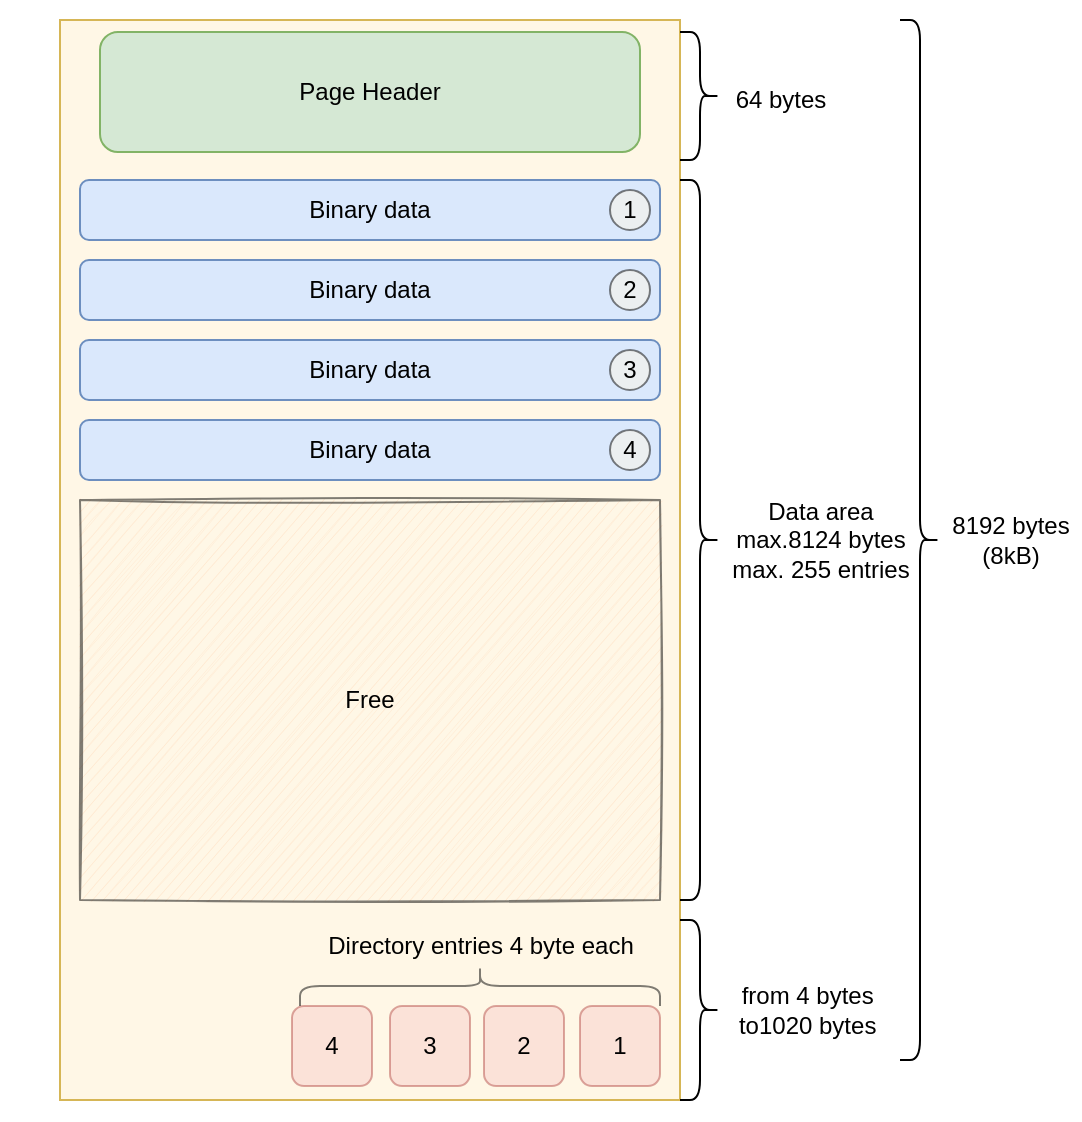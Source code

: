 <mxfile version="14.4.3" type="device"><diagram id="hdGP6MFMagtiW5J8Diuq" name="Seite-1"><mxGraphModel dx="1422" dy="822" grid="1" gridSize="10" guides="1" tooltips="1" connect="1" arrows="1" fold="1" page="1" pageScale="1" pageWidth="583" pageHeight="827" math="0" shadow="0"><root><mxCell id="0"/><mxCell id="1" parent="0"/><mxCell id="pMBSaKBCZUy65_CZLLB_-33" value="" style="rounded=0;whiteSpace=wrap;html=1;shadow=0;glass=0;sketch=0;opacity=50;strokeColor=none;" vertex="1" parent="1"><mxGeometry x="30" y="30" width="540" height="560" as="geometry"/></mxCell><mxCell id="Bokxu0D1k4mGIi9j-dMM-1" value="" style="rounded=0;whiteSpace=wrap;html=1;strokeColor=#d6b656;fillColor=#FFF7E6;" parent="1" vertex="1"><mxGeometry x="60" y="40" width="310" height="540" as="geometry"/></mxCell><mxCell id="Bokxu0D1k4mGIi9j-dMM-2" value="" style="shape=curlyBracket;whiteSpace=wrap;html=1;rounded=1;flipH=1;" parent="1" vertex="1"><mxGeometry x="370" y="46" width="20" height="64" as="geometry"/></mxCell><mxCell id="pMBSaKBCZUy65_CZLLB_-2" value="Page Header" style="rounded=1;whiteSpace=wrap;html=1;fillColor=#d5e8d4;strokeColor=#82b366;" vertex="1" parent="1"><mxGeometry x="80" y="46" width="270" height="60" as="geometry"/></mxCell><mxCell id="pMBSaKBCZUy65_CZLLB_-3" value="64 bytes" style="text;html=1;align=center;verticalAlign=middle;resizable=0;points=[];autosize=1;" vertex="1" parent="1"><mxGeometry x="390" y="70" width="60" height="20" as="geometry"/></mxCell><mxCell id="pMBSaKBCZUy65_CZLLB_-5" value="Binary data" style="rounded=1;whiteSpace=wrap;html=1;fillColor=#dae8fc;strokeColor=#6c8ebf;" vertex="1" parent="1"><mxGeometry x="70" y="120" width="290" height="30" as="geometry"/></mxCell><mxCell id="pMBSaKBCZUy65_CZLLB_-7" value="Binary data" style="rounded=1;whiteSpace=wrap;html=1;fillColor=#dae8fc;strokeColor=#6c8ebf;" vertex="1" parent="1"><mxGeometry x="70" y="160" width="290" height="30" as="geometry"/></mxCell><mxCell id="pMBSaKBCZUy65_CZLLB_-8" value="Binary data" style="rounded=1;whiteSpace=wrap;html=1;fillColor=#dae8fc;strokeColor=#6c8ebf;" vertex="1" parent="1"><mxGeometry x="70" y="200" width="290" height="30" as="geometry"/></mxCell><mxCell id="pMBSaKBCZUy65_CZLLB_-9" value="Binary data" style="rounded=1;whiteSpace=wrap;html=1;fillColor=#dae8fc;strokeColor=#6c8ebf;" vertex="1" parent="1"><mxGeometry x="70" y="240" width="290" height="30" as="geometry"/></mxCell><mxCell id="pMBSaKBCZUy65_CZLLB_-10" value="Free" style="rounded=0;whiteSpace=wrap;html=1;fillColor=#ffe6cc;sketch=1;glass=0;shadow=0;perimeterSpacing=0;opacity=50;" vertex="1" parent="1"><mxGeometry x="70" y="280" width="290" height="200" as="geometry"/></mxCell><mxCell id="pMBSaKBCZUy65_CZLLB_-11" value="" style="shape=curlyBracket;whiteSpace=wrap;html=1;rounded=1;flipH=1;" vertex="1" parent="1"><mxGeometry x="480" y="40" width="20" height="520" as="geometry"/></mxCell><mxCell id="pMBSaKBCZUy65_CZLLB_-12" value="8192 bytes&lt;br&gt;(8kB)" style="text;html=1;align=center;verticalAlign=middle;resizable=0;points=[];autosize=1;" vertex="1" parent="1"><mxGeometry x="500" y="285" width="70" height="30" as="geometry"/></mxCell><mxCell id="pMBSaKBCZUy65_CZLLB_-15" value="" style="shape=curlyBracket;whiteSpace=wrap;html=1;rounded=1;flipH=1;size=0.5;" vertex="1" parent="1"><mxGeometry x="370" y="120" width="20" height="360" as="geometry"/></mxCell><mxCell id="pMBSaKBCZUy65_CZLLB_-16" value="Data area&lt;br&gt;max.8124 bytes&lt;br&gt;max. 255 entries" style="text;html=1;align=center;verticalAlign=middle;resizable=0;points=[];autosize=1;" vertex="1" parent="1"><mxGeometry x="390" y="275" width="100" height="50" as="geometry"/></mxCell><mxCell id="pMBSaKBCZUy65_CZLLB_-17" value="1" style="rounded=1;whiteSpace=wrap;html=1;shadow=0;glass=0;sketch=0;strokeColor=#b85450;fillColor=#f8cecc;opacity=50;" vertex="1" parent="1"><mxGeometry x="320" y="533" width="40" height="40" as="geometry"/></mxCell><mxCell id="pMBSaKBCZUy65_CZLLB_-18" value="2" style="rounded=1;whiteSpace=wrap;html=1;shadow=0;glass=0;sketch=0;strokeColor=#b85450;fillColor=#f8cecc;opacity=50;" vertex="1" parent="1"><mxGeometry x="272" y="533" width="40" height="40" as="geometry"/></mxCell><mxCell id="pMBSaKBCZUy65_CZLLB_-19" value="3" style="rounded=1;whiteSpace=wrap;html=1;shadow=0;glass=0;sketch=0;strokeColor=#b85450;fillColor=#f8cecc;opacity=50;" vertex="1" parent="1"><mxGeometry x="225" y="533" width="40" height="40" as="geometry"/></mxCell><mxCell id="pMBSaKBCZUy65_CZLLB_-20" value="4" style="rounded=1;whiteSpace=wrap;html=1;shadow=0;glass=0;sketch=0;strokeColor=#b85450;fillColor=#f8cecc;opacity=50;" vertex="1" parent="1"><mxGeometry x="176" y="533" width="40" height="40" as="geometry"/></mxCell><mxCell id="pMBSaKBCZUy65_CZLLB_-22" value="" style="shape=curlyBracket;whiteSpace=wrap;html=1;rounded=1;shadow=0;glass=0;sketch=0;opacity=50;flipV=0;direction=south;" vertex="1" parent="1"><mxGeometry x="180" y="513" width="180" height="20" as="geometry"/></mxCell><mxCell id="pMBSaKBCZUy65_CZLLB_-23" value="Directory entries 4 byte each" style="text;html=1;align=center;verticalAlign=middle;resizable=0;points=[];autosize=1;" vertex="1" parent="1"><mxGeometry x="185" y="493" width="170" height="20" as="geometry"/></mxCell><mxCell id="pMBSaKBCZUy65_CZLLB_-24" value="" style="shape=curlyBracket;whiteSpace=wrap;html=1;rounded=1;flipH=1;" vertex="1" parent="1"><mxGeometry x="370" y="490" width="20" height="90" as="geometry"/></mxCell><mxCell id="pMBSaKBCZUy65_CZLLB_-26" value="from 4 bytes&amp;nbsp;&lt;br&gt;to1020 bytes&amp;nbsp;" style="text;html=1;align=center;verticalAlign=middle;resizable=0;points=[];autosize=1;" vertex="1" parent="1"><mxGeometry x="390" y="520" width="90" height="30" as="geometry"/></mxCell><mxCell id="pMBSaKBCZUy65_CZLLB_-28" value="1" style="ellipse;whiteSpace=wrap;html=1;aspect=fixed;rounded=1;shadow=0;glass=0;sketch=0;strokeColor=#000000;fillColor=#FFF7E6;opacity=50;" vertex="1" parent="1"><mxGeometry x="335" y="125" width="20" height="20" as="geometry"/></mxCell><mxCell id="pMBSaKBCZUy65_CZLLB_-29" value="2" style="ellipse;whiteSpace=wrap;html=1;aspect=fixed;rounded=1;shadow=0;glass=0;sketch=0;strokeColor=#000000;fillColor=#FFF7E6;opacity=50;" vertex="1" parent="1"><mxGeometry x="335" y="165" width="20" height="20" as="geometry"/></mxCell><mxCell id="pMBSaKBCZUy65_CZLLB_-30" value="3" style="ellipse;whiteSpace=wrap;html=1;aspect=fixed;rounded=1;shadow=0;glass=0;sketch=0;strokeColor=#000000;fillColor=#FFF7E6;opacity=50;" vertex="1" parent="1"><mxGeometry x="335" y="205" width="20" height="20" as="geometry"/></mxCell><mxCell id="pMBSaKBCZUy65_CZLLB_-31" value="4" style="ellipse;whiteSpace=wrap;html=1;aspect=fixed;rounded=1;shadow=0;glass=0;sketch=0;strokeColor=#000000;fillColor=#FFF7E6;opacity=50;" vertex="1" parent="1"><mxGeometry x="335" y="245" width="20" height="20" as="geometry"/></mxCell></root></mxGraphModel></diagram></mxfile>